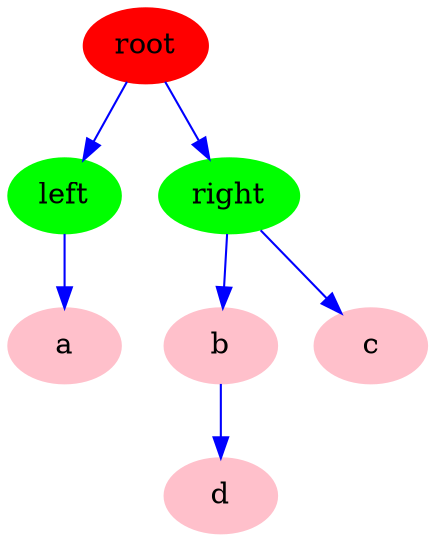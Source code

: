 digraph binary_tree_outline{
   node[style=filled];
   root[color=red];
   edge[color=blue];
   left,right[color=green];
   a,b,c,d[color=pink]
   root->{left,right};
   left->{a};
   right->{b,c};
   b->d;
}
